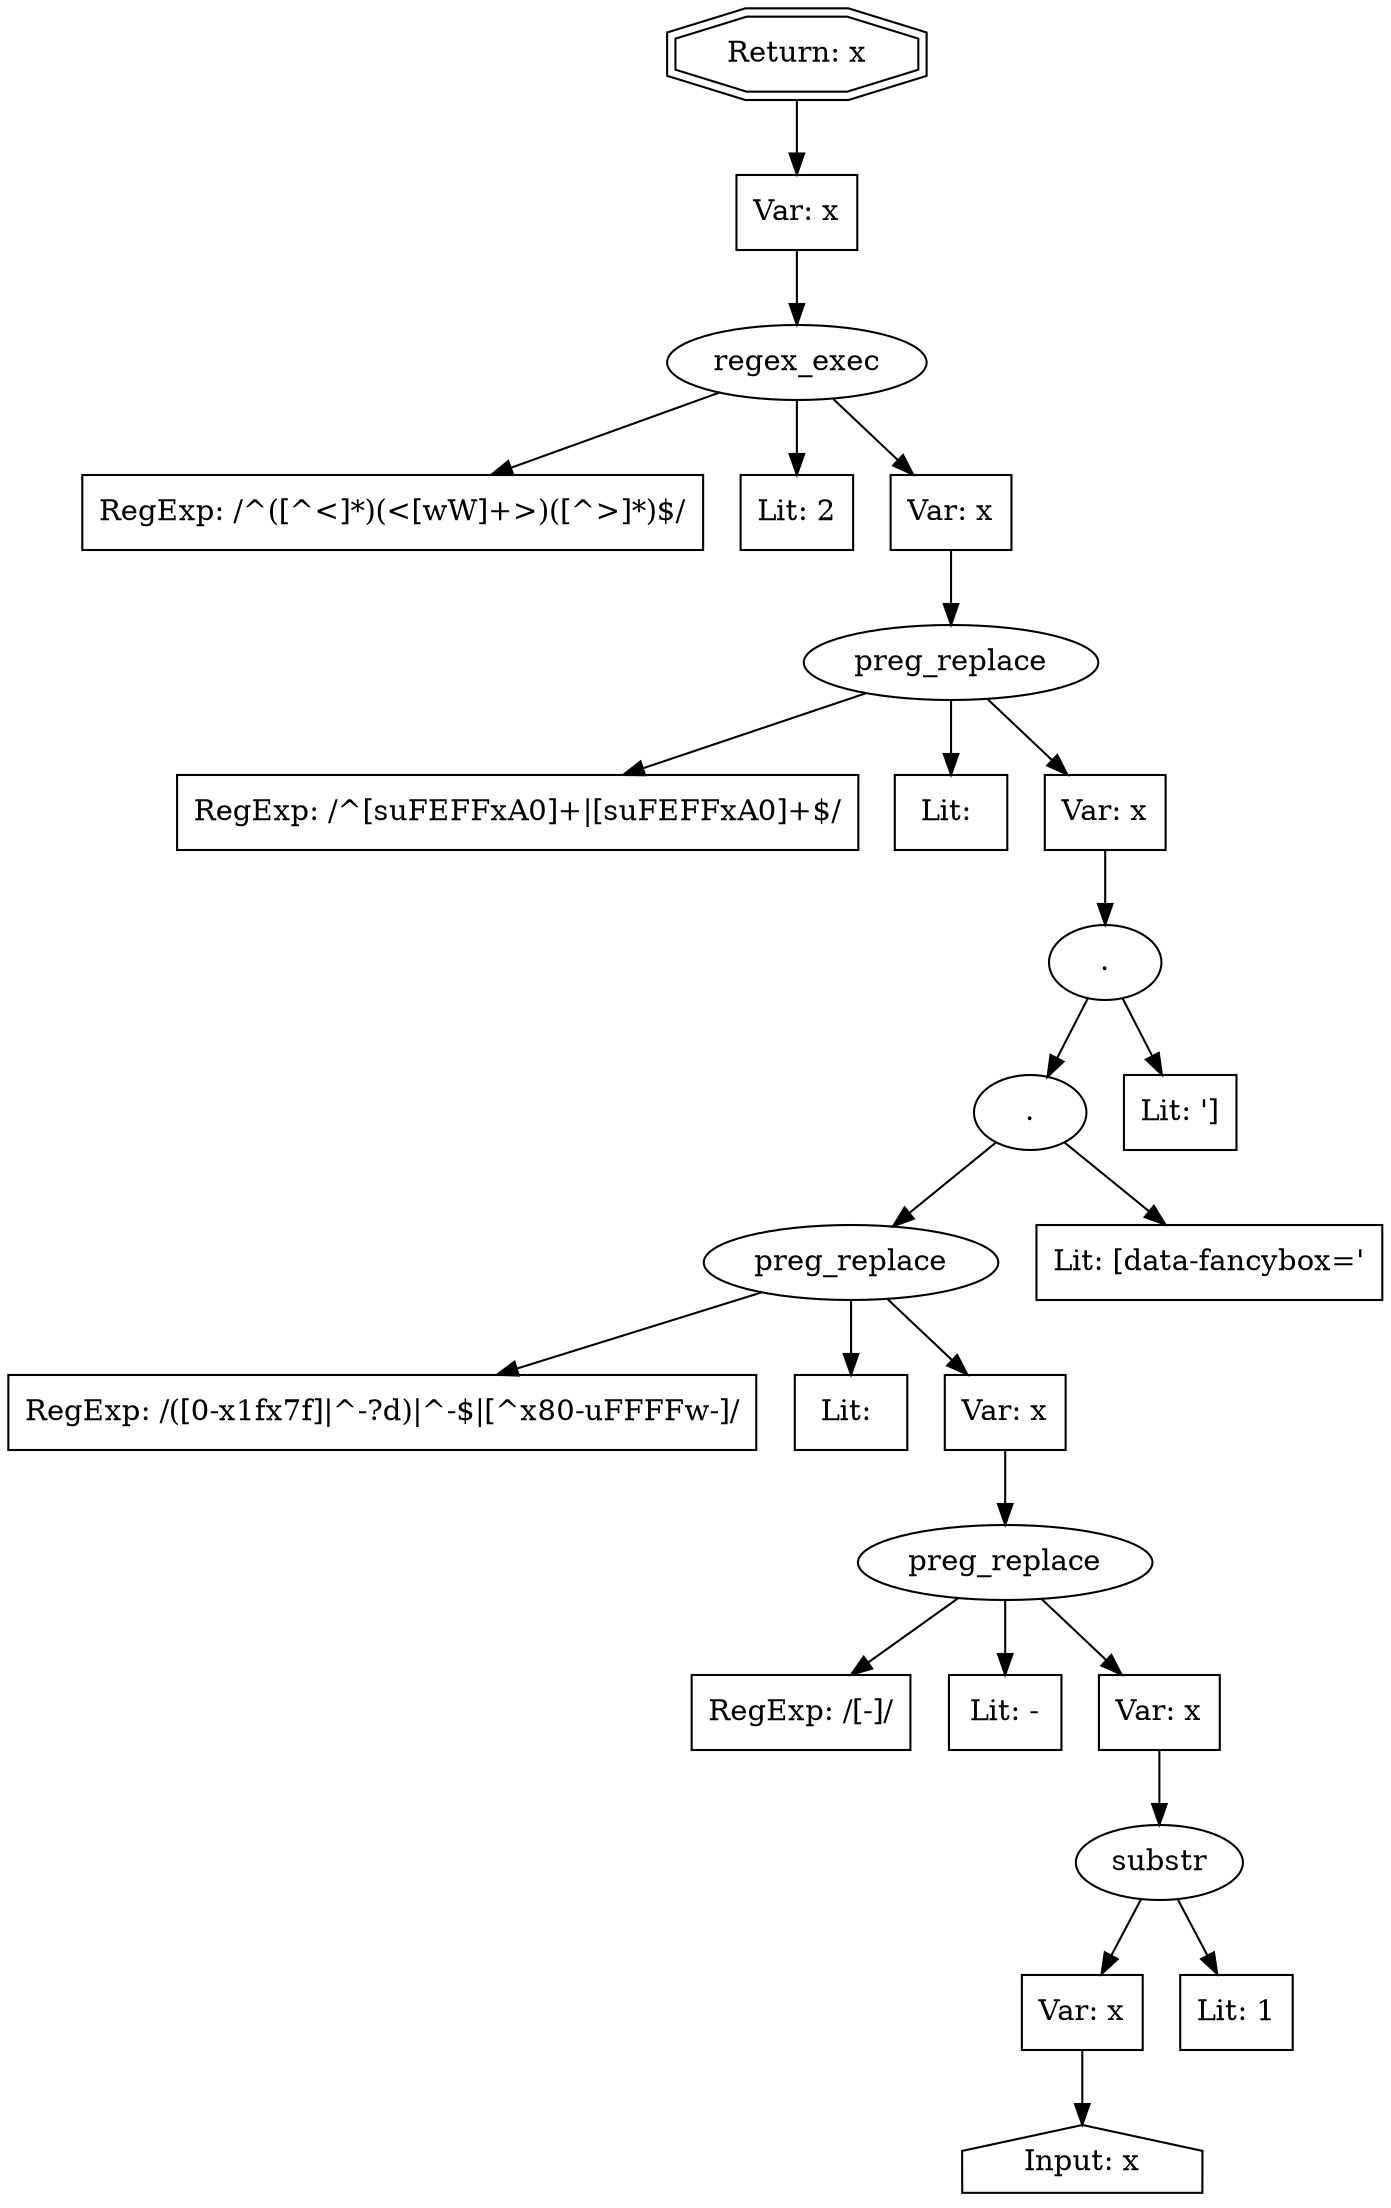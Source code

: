 // Finding: a78eed6f-1240-4105-915e-c967d01f60c8
// Finding.url: https://www.example295.com/2021/04/21/life/culture-live/mia-fotografiki-ekthesi-stin-atlanta-thetei-sto-epikentro-tin-gynaika/##</iframe></style></script></object></embed></textarea><img src=x onerror=taintfoxLog('fbbce72db78542958dea81f6d6504807')><!--/*
// Finding.parentloc: https://www.example295.com/2021/04/21/life/culture-live/mia-fotografiki-ekthesi-stin-atlanta-thetei-sto-epikentro-tin-gynaika/##</iframe></style></script></object></embed></textarea><img src=x onerror=taintfoxLog('fbbce72db78542958dea81f6d6504807')><!--/*
// Finding.domain: www.example295.com
// Finding.base_domain: example295.com
// Finding.source: location.hash
// Finding.sink: innerHTML
// Sanitizer.score: 26
// Sanitizer.name: a.fn.init
// Sanitizer.location: https://www.example295.com/wp-content/cache/autoptimize/js/autoptimize_3630228da483643601fa256cf54272dc.js - a.fn.init:8:2733
// Finding.begin: 3
// Finding.end: 9
// Finding.original_uuid: a45dd794-4092-4a26-a473-446f60f9fca5
// Finding.TwentyFiveMillionFlowsId: -1347944823
// Finding.script: https://www.example295.com/wp-content/cache/autoptimize/js/autoptimize_3630228da483643601fa256cf54272dc.js
// Finding.line: 3
// Exploit.uuid: fbbce72d-b785-4295-8dea-81f6d6504807
// Exploit.success: false
// Exploit.status: validated
// Exploit.method: C
// Exploit.type: html
// Exploit.token: text
// Exploit.content: F
// Exploit.quote_type: None
// Exploit.tag: None
// Exploit.break_out: #</iframe></style></script></object></embed></textarea><img src=x onerror=
// Exploit.break_in: ><!--/*
// Exploit.payload: #</iframe></style></script></object></embed></textarea><img src=x onerror=taintfoxLog(1)><!--/*
// Exploit.begin_taint_url: 0
// Exploit.end_taint_url: 117
// Exploit.replace_begin_url: 117
// Exploit.replace_end_url: 117
// Exploit.replace_begin_param: 237
// Exploit.replace_end_param: 237
// Issues.LargestEncodeAttrStringChain: 0
// Issues.LargestTextFragmentEncodeChainLength: 0
// Issues.HasApproximation: true
// Issues.HasMissingImplementation: false
// Issues.HasInfiniteRegexWithFunctionReplacer: true
// Issues.MergedSplitAndJoins: true
// Issues.HasUrlInRhsOfReplace: false
// Issues.HasUrlInLhsOfReplace: false
// Issues.HasCookieValueInLhsOfreplace: false
// Issues.HasCookieValueInRhsOfreplace: false
// Issues.HasCookieValueInMatchPattern: false
// Issues.HasCookieValueInExecPattern: false
// Issues.RemovedLRConcats: true
// Issues.RemovedReplaceArtifacts: false
// Issues.HasUrlInMatchPattern: false
// Issues.HasUrlInExecPattern: false
// Issues.RemovedNOPreplaces: false
// Issues.Known_sanitizer: false
// DepGraph.hash: -1746915465
// DepGraph.sanitizer_hash: 1254182146
// Merged split and join statements 
// Removed LR concats 
// Removed LR concats 
// Removed LR concats 
// Removed LR concats 
// Removed LR concats 
// Removed LR concats 
// Removed LR concats 
// Removed LR concats 
// Removed LR concats 
// Removed LR concats 
// Removed LR concats 
// Removed LR concats 
// Removed LR concats 
// Removed LR concats 
// Removed LR concats 
// Removed LR concats 
// Removed LR concats 
// Removed LR concats 
// Removed LR concats 
// Removed LR concats 
// Removed LR concats 
// Removed LR concats 
// Removed LR concats 
// Removed LR concats 
// Removed LR concats 
// Removed LR concats 
// Removed LR concats 
// Removed LR concats 
// Removed LR concats 
// Removed LR concats 
// Removed LR concats 
// Non Finite Regex with function on rhs:  replace(([\0-\x1f\x7f]|^-?\d)|^-$|[^\x80-\uFFFF\w-]/g: 1, s: 0, u: 0, m: 0, i: 0 [escapes(<: 1, >: 1, &: 1, ": 1, ': 1, `: 1, /: 1, \: 1, :: 1, =: 1, %: 1, *: 1,  : 1, ,: 1, -: 1, ;: 1, ^: 1, |: 1, (: 1, ): 1, [: 1, ]: 1, {: 1, }: 1), function_rhs: true], 'function(t,e){return e?"\0"===t?"�":t.slice(0,-1)+"\\"+t.charCodeAt(t.length-1).toString(16)+" ":"\\"+t}') - Left hand side has to be a range 
// Approximated Implementation for:  replace(([\0-\x1f\x7f]|^-?\d)|^-$|[^\x80-\uFFFF\w-]/g: 1, s: 0, u: 0, m: 0, i: 0 [escapes(<: 1, >: 1, &: 1, ": 1, ': 1, `: 1, /: 1, \: 1, :: 1, =: 1, %: 1, *: 1,  : 1, ,: 1, -: 1, ;: 1, ^: 1, |: 1, (: 1, ): 1, [: 1, ]: 1, {: 1, }: 1), function_rhs: true], 'function(t,e){return e?"\0"===t?"�":t.slice(0,-1)+"\\"+t.charCodeAt(t.length-1).toString(16)+" ":"\\"+t}') - Left hand side has to be a range 
digraph cfg {
n0 [shape=house, label="Input: x"];
n1 [shape=ellipse, label="substr"];
n2 [shape=box, label="Var: x"];
n3 [shape=box, label="Lit: 1"];
n4 [shape=ellipse, label="preg_replace"];
n5 [shape=box, label="RegExp: /[-]/"];
n6 [shape=box, label="Lit: -"];
n7 [shape=box, label="Var: x"];
n8 [shape=ellipse, label="preg_replace"];
n9 [shape=box, label="RegExp: /([\0-\x1f\x7f]|^-?\d)|^-$|[^\x80-\uFFFF\w-]/"];
n10 [shape=box, label="Lit: "];
n11 [shape=box, label="Var: x"];
n12 [shape=ellipse, label="."];
n13 [shape=box, label="Lit: [data-fancybox='"];
n14 [shape=ellipse, label="."];
n15 [shape=box, label="Lit: ']"];
n16 [shape=ellipse, label="preg_replace"];
n17 [shape=box, label="RegExp: /^[\s\uFEFF\xA0]+|[\s\uFEFF\xA0]+$/"];
n18 [shape=box, label="Lit: "];
n19 [shape=box, label="Var: x"];
n20 [shape=ellipse, label="regex_exec"];
n21 [shape=box, label="RegExp: /^([^<]*)(<[\w\W]+>)([^>]*)$/"];
n22 [shape=box, label="Lit: 2"];
n23 [shape=box, label="Var: x"];
n24 [shape=box, label="Var: x"];
n25 [shape=doubleoctagon, label="Return: x"];
n2 -> n0;
n1 -> n2;
n1 -> n3;
n7 -> n1;
n4 -> n5;
n4 -> n6;
n4 -> n7;
n11 -> n4;
n8 -> n9;
n8 -> n10;
n8 -> n11;
n12 -> n13;
n12 -> n8;
n14 -> n12;
n14 -> n15;
n19 -> n14;
n16 -> n17;
n16 -> n18;
n16 -> n19;
n23 -> n16;
n20 -> n21;
n20 -> n22;
n20 -> n23;
n24 -> n20;
n25 -> n24;
}